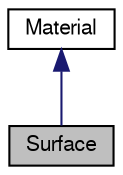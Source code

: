 digraph "Surface"
{
 // LATEX_PDF_SIZE
  bgcolor="transparent";
  edge [fontname="FreeSans",fontsize="10",labelfontname="FreeSans",labelfontsize="10"];
  node [fontname="FreeSans",fontsize="10",shape=record];
  Node1 [label="Surface",height=0.2,width=0.4,color="black", fillcolor="grey75", style="filled", fontcolor="black",tooltip="Surface class."];
  Node2 -> Node1 [dir="back",color="midnightblue",fontsize="10",style="solid",fontname="FreeSans"];
  Node2 [label="Material",height=0.2,width=0.4,color="black",URL="$a01784.html",tooltip="Material class."];
}
